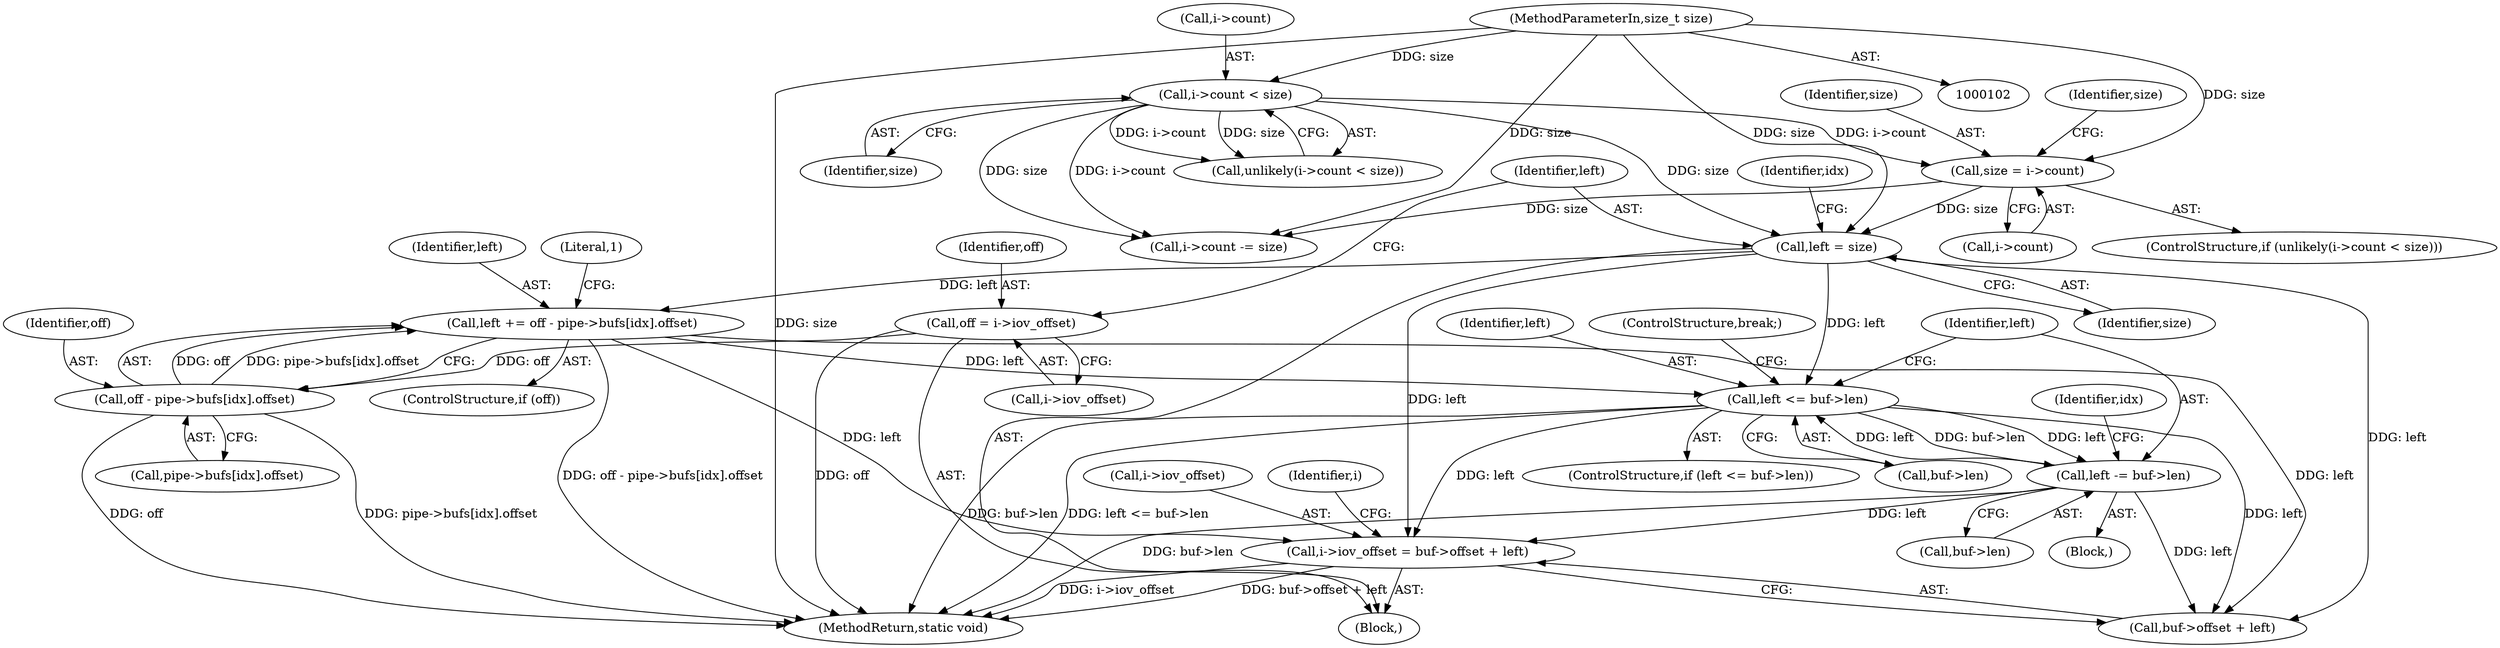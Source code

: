 digraph "0_linux_b9dc6f65bc5e232d1c05fe34b5daadc7e8bbf1fb_0@integer" {
"1000190" [label="(Call,i->iov_offset = buf->offset + left)"];
"1000175" [label="(Call,left -= buf->len)"];
"1000169" [label="(Call,left <= buf->len)"];
"1000135" [label="(Call,left = size)"];
"1000114" [label="(Call,i->count < size)"];
"1000104" [label="(MethodParameterIn,size_t size)"];
"1000119" [label="(Call,size = i->count)"];
"1000146" [label="(Call,left += off - pipe->bufs[idx].offset)"];
"1000148" [label="(Call,off - pipe->bufs[idx].offset)"];
"1000129" [label="(Call,off = i->iov_offset)"];
"1000126" [label="(Block,)"];
"1000175" [label="(Call,left -= buf->len)"];
"1000191" [label="(Call,i->iov_offset)"];
"1000177" [label="(Call,buf->len)"];
"1000137" [label="(Identifier,size)"];
"1000194" [label="(Call,buf->offset + left)"];
"1000130" [label="(Identifier,off)"];
"1000206" [label="(MethodReturn,static void)"];
"1000104" [label="(MethodParameterIn,size_t size)"];
"1000171" [label="(Call,buf->len)"];
"1000140" [label="(Identifier,idx)"];
"1000113" [label="(Call,unlikely(i->count < size))"];
"1000120" [label="(Identifier,size)"];
"1000190" [label="(Call,i->iov_offset = buf->offset + left)"];
"1000119" [label="(Call,size = i->count)"];
"1000118" [label="(Identifier,size)"];
"1000136" [label="(Identifier,left)"];
"1000148" [label="(Call,off - pipe->bufs[idx].offset)"];
"1000135" [label="(Call,left = size)"];
"1000169" [label="(Call,left <= buf->len)"];
"1000147" [label="(Identifier,left)"];
"1000146" [label="(Call,left += off - pipe->bufs[idx].offset)"];
"1000129" [label="(Call,off = i->iov_offset)"];
"1000131" [label="(Call,i->iov_offset)"];
"1000159" [label="(Block,)"];
"1000125" [label="(Identifier,size)"];
"1000112" [label="(ControlStructure,if (unlikely(i->count < size)))"];
"1000168" [label="(ControlStructure,if (left <= buf->len))"];
"1000149" [label="(Identifier,off)"];
"1000201" [label="(Identifier,i)"];
"1000115" [label="(Call,i->count)"];
"1000176" [label="(Identifier,left)"];
"1000170" [label="(Identifier,left)"];
"1000174" [label="(ControlStructure,break;)"];
"1000114" [label="(Call,i->count < size)"];
"1000150" [label="(Call,pipe->bufs[idx].offset)"];
"1000158" [label="(Literal,1)"];
"1000199" [label="(Call,i->count -= size)"];
"1000121" [label="(Call,i->count)"];
"1000181" [label="(Identifier,idx)"];
"1000144" [label="(ControlStructure,if (off))"];
"1000190" -> "1000126"  [label="AST: "];
"1000190" -> "1000194"  [label="CFG: "];
"1000191" -> "1000190"  [label="AST: "];
"1000194" -> "1000190"  [label="AST: "];
"1000201" -> "1000190"  [label="CFG: "];
"1000190" -> "1000206"  [label="DDG: buf->offset + left"];
"1000190" -> "1000206"  [label="DDG: i->iov_offset"];
"1000175" -> "1000190"  [label="DDG: left"];
"1000135" -> "1000190"  [label="DDG: left"];
"1000169" -> "1000190"  [label="DDG: left"];
"1000146" -> "1000190"  [label="DDG: left"];
"1000175" -> "1000159"  [label="AST: "];
"1000175" -> "1000177"  [label="CFG: "];
"1000176" -> "1000175"  [label="AST: "];
"1000177" -> "1000175"  [label="AST: "];
"1000181" -> "1000175"  [label="CFG: "];
"1000175" -> "1000206"  [label="DDG: buf->len"];
"1000175" -> "1000169"  [label="DDG: left"];
"1000169" -> "1000175"  [label="DDG: buf->len"];
"1000169" -> "1000175"  [label="DDG: left"];
"1000175" -> "1000194"  [label="DDG: left"];
"1000169" -> "1000168"  [label="AST: "];
"1000169" -> "1000171"  [label="CFG: "];
"1000170" -> "1000169"  [label="AST: "];
"1000171" -> "1000169"  [label="AST: "];
"1000174" -> "1000169"  [label="CFG: "];
"1000176" -> "1000169"  [label="CFG: "];
"1000169" -> "1000206"  [label="DDG: buf->len"];
"1000169" -> "1000206"  [label="DDG: left <= buf->len"];
"1000135" -> "1000169"  [label="DDG: left"];
"1000146" -> "1000169"  [label="DDG: left"];
"1000169" -> "1000194"  [label="DDG: left"];
"1000135" -> "1000126"  [label="AST: "];
"1000135" -> "1000137"  [label="CFG: "];
"1000136" -> "1000135"  [label="AST: "];
"1000137" -> "1000135"  [label="AST: "];
"1000140" -> "1000135"  [label="CFG: "];
"1000114" -> "1000135"  [label="DDG: size"];
"1000119" -> "1000135"  [label="DDG: size"];
"1000104" -> "1000135"  [label="DDG: size"];
"1000135" -> "1000146"  [label="DDG: left"];
"1000135" -> "1000194"  [label="DDG: left"];
"1000114" -> "1000113"  [label="AST: "];
"1000114" -> "1000118"  [label="CFG: "];
"1000115" -> "1000114"  [label="AST: "];
"1000118" -> "1000114"  [label="AST: "];
"1000113" -> "1000114"  [label="CFG: "];
"1000114" -> "1000113"  [label="DDG: i->count"];
"1000114" -> "1000113"  [label="DDG: size"];
"1000104" -> "1000114"  [label="DDG: size"];
"1000114" -> "1000119"  [label="DDG: i->count"];
"1000114" -> "1000199"  [label="DDG: size"];
"1000114" -> "1000199"  [label="DDG: i->count"];
"1000104" -> "1000102"  [label="AST: "];
"1000104" -> "1000206"  [label="DDG: size"];
"1000104" -> "1000119"  [label="DDG: size"];
"1000104" -> "1000199"  [label="DDG: size"];
"1000119" -> "1000112"  [label="AST: "];
"1000119" -> "1000121"  [label="CFG: "];
"1000120" -> "1000119"  [label="AST: "];
"1000121" -> "1000119"  [label="AST: "];
"1000125" -> "1000119"  [label="CFG: "];
"1000119" -> "1000199"  [label="DDG: size"];
"1000146" -> "1000144"  [label="AST: "];
"1000146" -> "1000148"  [label="CFG: "];
"1000147" -> "1000146"  [label="AST: "];
"1000148" -> "1000146"  [label="AST: "];
"1000158" -> "1000146"  [label="CFG: "];
"1000146" -> "1000206"  [label="DDG: off - pipe->bufs[idx].offset"];
"1000148" -> "1000146"  [label="DDG: off"];
"1000148" -> "1000146"  [label="DDG: pipe->bufs[idx].offset"];
"1000146" -> "1000194"  [label="DDG: left"];
"1000148" -> "1000150"  [label="CFG: "];
"1000149" -> "1000148"  [label="AST: "];
"1000150" -> "1000148"  [label="AST: "];
"1000148" -> "1000206"  [label="DDG: off"];
"1000148" -> "1000206"  [label="DDG: pipe->bufs[idx].offset"];
"1000129" -> "1000148"  [label="DDG: off"];
"1000129" -> "1000126"  [label="AST: "];
"1000129" -> "1000131"  [label="CFG: "];
"1000130" -> "1000129"  [label="AST: "];
"1000131" -> "1000129"  [label="AST: "];
"1000136" -> "1000129"  [label="CFG: "];
"1000129" -> "1000206"  [label="DDG: off"];
}
